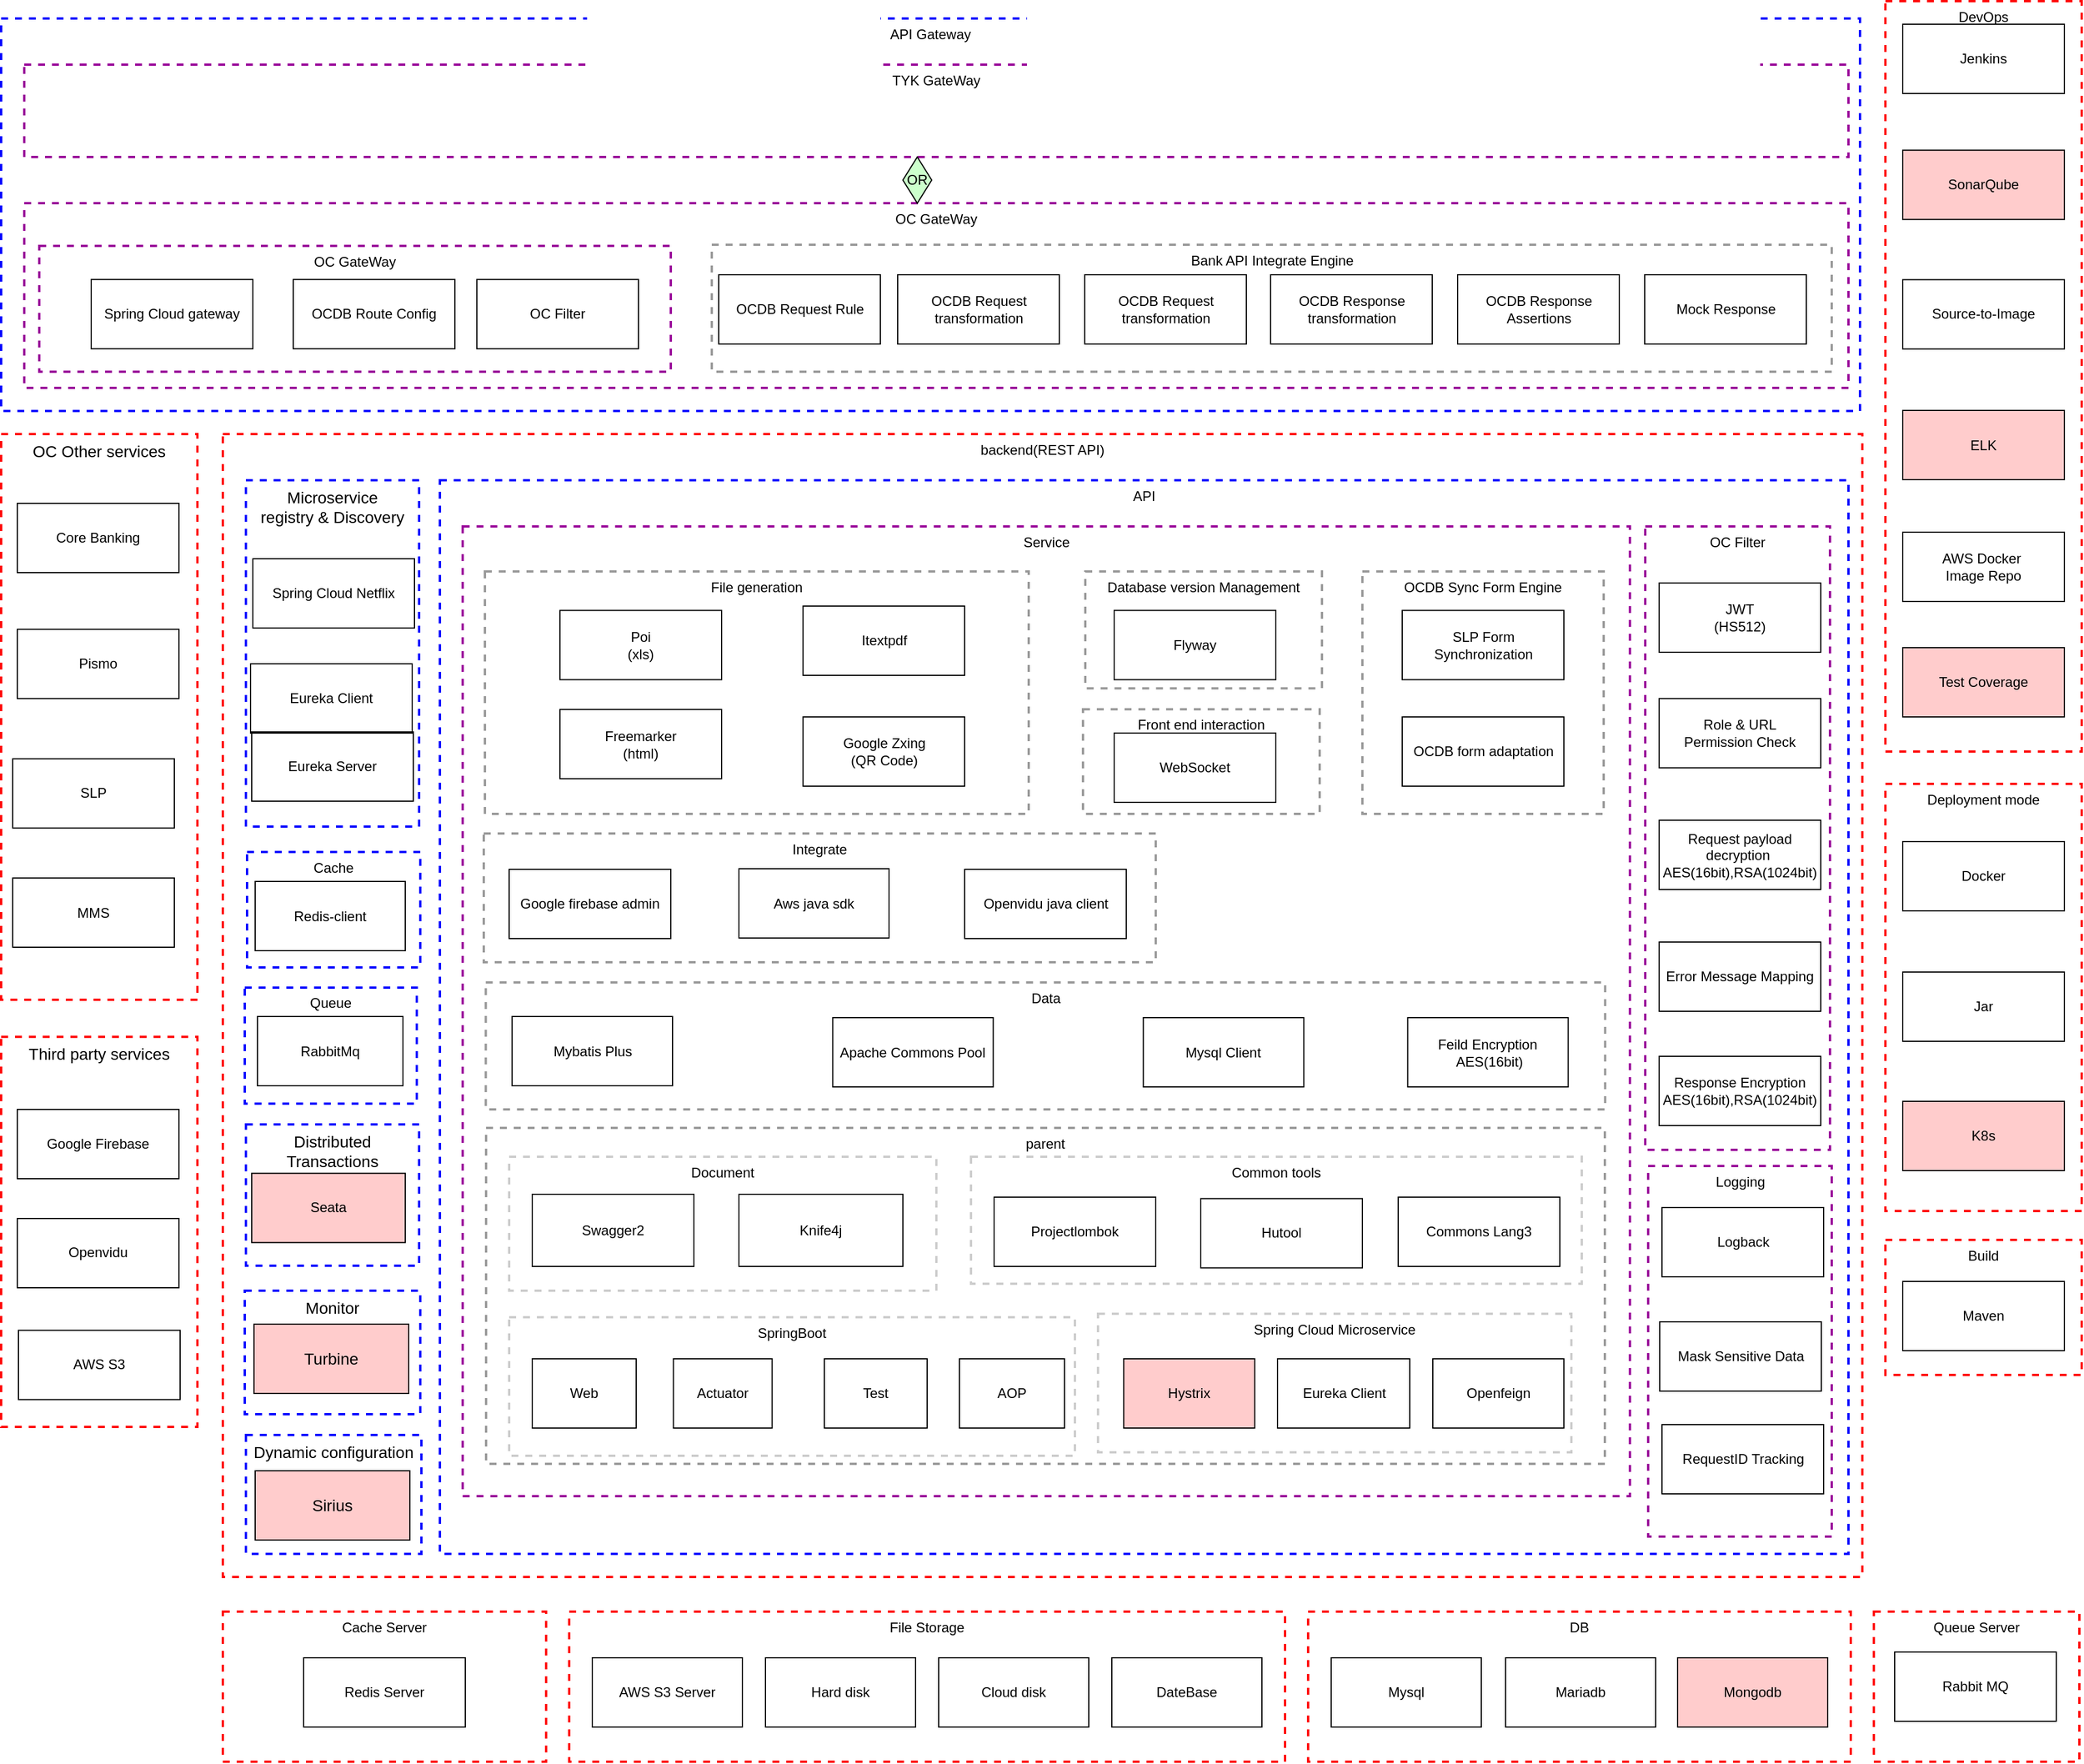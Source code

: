 <mxfile version="20.5.1" type="github"><diagram id="OInQUNuNO3AYRQuPPQoJ" name="第 1 页"><mxGraphModel dx="2385" dy="2135" grid="1" gridSize="10" guides="1" tooltips="1" connect="1" arrows="1" fold="1" page="1" pageScale="1" pageWidth="1100" pageHeight="850" math="0" shadow="0"><root><mxCell id="0"/><mxCell id="1" parent="0"/><mxCell id="cMkQMomLoBTgKjvDsCOu-11" value="&lt;span style=&quot;font-weight: 400;&quot;&gt;API Gateway&lt;/span&gt;" style="rounded=0;whiteSpace=wrap;html=1;dashed=1;strokeWidth=2;fillColor=none;verticalAlign=top;fontStyle=1;strokeColor=#0000FF;" vertex="1" parent="1"><mxGeometry x="40" y="-340" width="1610" height="340" as="geometry"/></mxCell><mxCell id="1uEvt_R6zlW470bMk80g-106" value="&lt;span style=&quot;font-weight: 400;&quot;&gt;backend(REST API)&lt;/span&gt;" style="rounded=0;whiteSpace=wrap;html=1;dashed=1;strokeWidth=2;fillColor=none;verticalAlign=top;fontStyle=1;strokeColor=#FF0505;" parent="1" vertex="1"><mxGeometry x="232" y="20" width="1420" height="990" as="geometry"/></mxCell><mxCell id="x6n-TaQfmUCHtvgikXO5-33" value="&lt;span style=&quot;font-weight: 400;&quot;&gt;API&lt;/span&gt;" style="rounded=0;whiteSpace=wrap;html=1;dashed=1;strokeWidth=2;fillColor=none;verticalAlign=top;fontStyle=1;strokeColor=#0000FF;" parent="1" vertex="1"><mxGeometry x="420" y="60" width="1220" height="930" as="geometry"/></mxCell><mxCell id="1uEvt_R6zlW470bMk80g-107" value="&lt;span style=&quot;font-weight: 400;&quot;&gt;Service&lt;/span&gt;" style="rounded=0;whiteSpace=wrap;html=1;dashed=1;strokeWidth=2;fillColor=none;verticalAlign=top;fontStyle=1;strokeColor=#990099;" parent="1" vertex="1"><mxGeometry x="439.75" y="100" width="1011" height="840" as="geometry"/></mxCell><mxCell id="1uEvt_R6zlW470bMk80g-113" value="&lt;span style=&quot;font-weight: 400;&quot;&gt;Bank API&amp;nbsp;&lt;/span&gt;&lt;span style=&quot;font-weight: 400;&quot;&gt;Integrate&amp;nbsp;&lt;/span&gt;&lt;span style=&quot;font-weight: 400;&quot;&gt;Engine&lt;/span&gt;" style="rounded=0;whiteSpace=wrap;html=1;dashed=1;strokeWidth=2;fillColor=none;verticalAlign=top;fontStyle=1;opacity=40;" parent="1" vertex="1"><mxGeometry x="655.5" y="-144" width="970" height="110" as="geometry"/></mxCell><mxCell id="x6n-TaQfmUCHtvgikXO5-2" value="&lt;span style=&quot;font-weight: 400;&quot;&gt;parent&lt;/span&gt;" style="rounded=0;whiteSpace=wrap;html=1;dashed=1;strokeWidth=2;fillColor=none;verticalAlign=top;fontStyle=1;opacity=40;" parent="1" vertex="1"><mxGeometry x="460" y="621" width="969" height="291" as="geometry"/></mxCell><mxCell id="rc3Xo7mNxMu2PA2NB6cC-8" value="&lt;span style=&quot;font-weight: 400;&quot;&gt;SpringBoot&lt;/span&gt;" style="rounded=0;whiteSpace=wrap;html=1;dashed=1;strokeWidth=2;fillColor=none;verticalAlign=top;fontStyle=1;opacity=20;" parent="1" vertex="1"><mxGeometry x="480" y="785" width="490" height="120" as="geometry"/></mxCell><mxCell id="1uEvt_R6zlW470bMk80g-105" value="&lt;div&gt;&lt;span style=&quot;font-size: 14px; font-weight: 400;&quot;&gt;Third party services&lt;/span&gt;&lt;/div&gt;" style="rounded=0;whiteSpace=wrap;html=1;dashed=1;strokeWidth=2;fillColor=none;verticalAlign=top;fontStyle=1;strokeColor=#FF0505;" parent="1" vertex="1"><mxGeometry x="40" y="542.16" width="170" height="337.84" as="geometry"/></mxCell><mxCell id="1uEvt_R6zlW470bMk80g-233" value="&lt;div&gt;&lt;span style=&quot;font-weight: 400;&quot;&gt;OC Filter&lt;/span&gt;&lt;/div&gt;" style="rounded=0;whiteSpace=wrap;html=1;dashed=1;strokeWidth=2;fillColor=none;verticalAlign=top;fontStyle=1;strokeColor=#990099;" parent="1" vertex="1"><mxGeometry x="1464" y="100" width="160" height="540" as="geometry"/></mxCell><mxCell id="1uEvt_R6zlW470bMk80g-108" value="&lt;div&gt;&lt;span style=&quot;font-weight: 400;&quot;&gt;File generation&lt;/span&gt;&lt;/div&gt;" style="rounded=0;whiteSpace=wrap;html=1;dashed=1;strokeWidth=2;fillColor=none;verticalAlign=top;fontStyle=1;opacity=40;" parent="1" vertex="1"><mxGeometry x="459" y="139" width="471" height="210" as="geometry"/></mxCell><mxCell id="1uEvt_R6zlW470bMk80g-109" value="&lt;span style=&quot;font-weight: 400;&quot;&gt;Deployment mode&lt;/span&gt;" style="rounded=0;whiteSpace=wrap;html=1;dashed=1;strokeWidth=2;fillColor=none;verticalAlign=top;fontStyle=1;strokeColor=#FF0505;" parent="1" vertex="1"><mxGeometry x="1672" y="323" width="170" height="370" as="geometry"/></mxCell><mxCell id="1uEvt_R6zlW470bMk80g-111" value="&lt;div&gt;&lt;span style=&quot;font-weight: 400;&quot;&gt;DevOps&lt;/span&gt;&lt;/div&gt;" style="rounded=0;whiteSpace=wrap;html=1;dashed=1;strokeWidth=2;fillColor=none;verticalAlign=top;fontStyle=1;strokeColor=#FF0505;" parent="1" vertex="1"><mxGeometry x="1672" y="-355" width="170" height="650" as="geometry"/></mxCell><mxCell id="1uEvt_R6zlW470bMk80g-114" value="&lt;div&gt;&lt;span style=&quot;font-weight: 400;&quot;&gt;OC GateWay&lt;/span&gt;&lt;/div&gt;" style="rounded=0;whiteSpace=wrap;html=1;dashed=1;strokeWidth=2;fillColor=none;verticalAlign=top;fontStyle=1;strokeColor=#990099;" parent="1" vertex="1"><mxGeometry x="73" y="-143" width="547" height="109" as="geometry"/></mxCell><mxCell id="1uEvt_R6zlW470bMk80g-115" value="&lt;div&gt;&lt;span style=&quot;font-weight: 400;&quot;&gt;Cache Server&lt;/span&gt;&lt;/div&gt;" style="rounded=0;whiteSpace=wrap;html=1;dashed=1;strokeWidth=2;fillColor=none;verticalAlign=top;fontStyle=1;strokeColor=#FF0505;" parent="1" vertex="1"><mxGeometry x="232" y="1040" width="280" height="130" as="geometry"/></mxCell><mxCell id="1uEvt_R6zlW470bMk80g-116" value="&lt;div&gt;&lt;span style=&quot;font-weight: 400;&quot;&gt;DB&lt;/span&gt;&lt;/div&gt;" style="rounded=0;whiteSpace=wrap;html=1;dashed=1;strokeWidth=2;fillColor=none;verticalAlign=top;fontStyle=1;strokeColor=#FF0505;" parent="1" vertex="1"><mxGeometry x="1172" y="1040" width="470" height="130" as="geometry"/></mxCell><mxCell id="1uEvt_R6zlW470bMk80g-117" value="&lt;span style=&quot;font-weight: 400;&quot;&gt;File Storage&lt;/span&gt;" style="rounded=0;whiteSpace=wrap;html=1;dashed=1;strokeWidth=2;fillColor=none;verticalAlign=top;fontStyle=1;strokeColor=#FF0505;" parent="1" vertex="1"><mxGeometry x="532" y="1040" width="620" height="130" as="geometry"/></mxCell><mxCell id="1uEvt_R6zlW470bMk80g-118" value="&lt;div&gt;&lt;span style=&quot;font-weight: 400;&quot;&gt;Logging&lt;/span&gt;&lt;/div&gt;" style="rounded=0;whiteSpace=wrap;html=1;dashed=1;strokeWidth=2;fillColor=none;verticalAlign=top;fontStyle=1;strokeColor=#990099;" parent="1" vertex="1"><mxGeometry x="1466.5" y="653.99" width="159" height="321" as="geometry"/></mxCell><mxCell id="1uEvt_R6zlW470bMk80g-123" value="Redis Server" style="rounded=0;whiteSpace=wrap;html=1;fontColor=#000000;fillColor=none;" parent="1" vertex="1"><mxGeometry x="302" y="1080" width="140" height="60" as="geometry"/></mxCell><mxCell id="1uEvt_R6zlW470bMk80g-128" value="&lt;span style=&quot;font-weight: 400;&quot;&gt;Data&lt;/span&gt;" style="rounded=0;whiteSpace=wrap;html=1;dashed=1;strokeWidth=2;fillColor=none;verticalAlign=top;fontStyle=1;opacity=40;" parent="1" vertex="1"><mxGeometry x="459.75" y="495" width="969.5" height="110" as="geometry"/></mxCell><mxCell id="1uEvt_R6zlW470bMk80g-137" value="Itextpdf" style="rounded=0;whiteSpace=wrap;html=1;fontColor=#000000;fillColor=none;" parent="1" vertex="1"><mxGeometry x="734.5" y="169" width="140" height="60" as="geometry"/></mxCell><mxCell id="1uEvt_R6zlW470bMk80g-138" value="Poi&lt;br&gt;(xls)" style="rounded=0;whiteSpace=wrap;html=1;fontColor=#000000;fillColor=none;" parent="1" vertex="1"><mxGeometry x="524" y="172.75" width="140" height="60" as="geometry"/></mxCell><mxCell id="1uEvt_R6zlW470bMk80g-144" value="&lt;div&gt;&lt;span style=&quot;font-size: 14px; font-weight: 400;&quot;&gt;OC Other services&lt;/span&gt;&lt;/div&gt;" style="rounded=0;whiteSpace=wrap;html=1;dashed=1;strokeWidth=2;fillColor=none;verticalAlign=top;fontStyle=1;strokeColor=#FF0505;" parent="1" vertex="1"><mxGeometry x="40" y="20" width="170" height="490" as="geometry"/></mxCell><mxCell id="1uEvt_R6zlW470bMk80g-145" value="Core Banking" style="rounded=0;whiteSpace=wrap;html=1;fontColor=#000000;fillColor=none;" parent="1" vertex="1"><mxGeometry x="54" y="80" width="140" height="60" as="geometry"/></mxCell><mxCell id="1uEvt_R6zlW470bMk80g-146" value="Pismo" style="rounded=0;whiteSpace=wrap;html=1;fontColor=#000000;fillColor=none;" parent="1" vertex="1"><mxGeometry x="54" y="189.12" width="140" height="60" as="geometry"/></mxCell><mxCell id="1uEvt_R6zlW470bMk80g-147" value="SLP" style="rounded=0;whiteSpace=wrap;html=1;fontColor=#000000;fillColor=none;" parent="1" vertex="1"><mxGeometry x="50" y="301.27" width="140" height="60" as="geometry"/></mxCell><mxCell id="1uEvt_R6zlW470bMk80g-148" value="MMS" style="rounded=0;whiteSpace=wrap;html=1;fontColor=#000000;fillColor=none;" parent="1" vertex="1"><mxGeometry x="50" y="404.5" width="140" height="60" as="geometry"/></mxCell><mxCell id="1uEvt_R6zlW470bMk80g-167" value="&lt;span style=&quot;font-weight: 400;&quot;&gt;Build&lt;/span&gt;" style="rounded=0;whiteSpace=wrap;html=1;dashed=1;strokeWidth=2;fillColor=none;verticalAlign=top;fontStyle=1;strokeColor=#FF0505;" parent="1" vertex="1"><mxGeometry x="1672" y="718" width="170" height="117" as="geometry"/></mxCell><mxCell id="1uEvt_R6zlW470bMk80g-186" value="Google Zxing&lt;br&gt;(QR Code)" style="rounded=0;whiteSpace=wrap;html=1;fontColor=#000000;fillColor=none;" parent="1" vertex="1"><mxGeometry x="734.5" y="265" width="140" height="60" as="geometry"/></mxCell><mxCell id="1uEvt_R6zlW470bMk80g-199" value="&lt;span style=&quot;font-size: 14px; font-weight: 400;&quot;&gt;Monitor&lt;/span&gt;" style="rounded=0;whiteSpace=wrap;html=1;dashed=1;strokeWidth=2;fillColor=none;verticalAlign=top;fontStyle=1;strokeColor=#0000FF;" parent="1" vertex="1"><mxGeometry x="251" y="762" width="152" height="107" as="geometry"/></mxCell><mxCell id="1uEvt_R6zlW470bMk80g-208" value="Error Message Mapping" style="rounded=0;whiteSpace=wrap;html=1;fontColor=#000000;fillColor=none;" parent="1" vertex="1"><mxGeometry x="1476" y="460" width="140" height="60" as="geometry"/></mxCell><mxCell id="1uEvt_R6zlW470bMk80g-210" value="&lt;span style=&quot;font-size: 14px;&quot;&gt;Turbine&lt;/span&gt;" style="rounded=0;whiteSpace=wrap;html=1;fontColor=#000000;fillColor=#FFCCCC;" parent="1" vertex="1"><mxGeometry x="259" y="791" width="134" height="60" as="geometry"/></mxCell><mxCell id="1uEvt_R6zlW470bMk80g-213" value="Mock Response" style="rounded=0;whiteSpace=wrap;html=1;fontColor=#000000;fillColor=none;" parent="1" vertex="1"><mxGeometry x="1463.5" y="-118" width="140" height="60" as="geometry"/></mxCell><mxCell id="1uEvt_R6zlW470bMk80g-214" value="OCDB Response Assertions" style="rounded=0;whiteSpace=wrap;html=1;fontColor=#000000;fillColor=none;" parent="1" vertex="1"><mxGeometry x="1301.5" y="-118" width="140" height="60" as="geometry"/></mxCell><mxCell id="1uEvt_R6zlW470bMk80g-215" value="OCDB Response transformation" style="rounded=0;whiteSpace=wrap;html=1;fontColor=#000000;fillColor=none;" parent="1" vertex="1"><mxGeometry x="1139.5" y="-118" width="140" height="60" as="geometry"/></mxCell><mxCell id="1uEvt_R6zlW470bMk80g-225" value="Apache Commons Pool" style="rounded=0;whiteSpace=wrap;html=1;fontColor=#000000;fillColor=none;" parent="1" vertex="1"><mxGeometry x="760.25" y="525.51" width="139" height="60" as="geometry"/></mxCell><mxCell id="1uEvt_R6zlW470bMk80g-227" value="Mybatis Plus" style="rounded=0;whiteSpace=wrap;html=1;fontColor=#000000;fillColor=none;" parent="1" vertex="1"><mxGeometry x="482.5" y="524.51" width="139" height="60" as="geometry"/></mxCell><mxCell id="1uEvt_R6zlW470bMk80g-229" value="&lt;div&gt;&lt;span style=&quot;background-color: initial;&quot;&gt;Request payload decryption&amp;nbsp;&lt;/span&gt;&lt;/div&gt;&lt;div&gt;&lt;span style=&quot;background-color: initial;&quot;&gt;AES(16bit),RSA(1024bit)&lt;/span&gt;&lt;/div&gt;" style="rounded=0;whiteSpace=wrap;html=1;fontColor=#000000;fillColor=none;" parent="1" vertex="1"><mxGeometry x="1476" y="354.5" width="140" height="60" as="geometry"/></mxCell><mxCell id="1uEvt_R6zlW470bMk80g-232" value="&lt;div&gt;&lt;span style=&quot;background-color: initial;&quot;&gt;Response Encryption&lt;/span&gt;&lt;br&gt;&lt;/div&gt;&lt;div&gt;&lt;span style=&quot;background-color: initial;&quot;&gt;AES(16bit),RSA(1024bit)&lt;/span&gt;&lt;/div&gt;" style="rounded=0;whiteSpace=wrap;html=1;fontColor=#000000;fillColor=none;" parent="1" vertex="1"><mxGeometry x="1476" y="559" width="140" height="60" as="geometry"/></mxCell><mxCell id="1uEvt_R6zlW470bMk80g-234" value="JWT &lt;br&gt;(HS512)" style="rounded=0;whiteSpace=wrap;html=1;fontColor=#000000;fillColor=none;" parent="1" vertex="1"><mxGeometry x="1476" y="149" width="140" height="60" as="geometry"/></mxCell><mxCell id="1uEvt_R6zlW470bMk80g-235" value="Role &amp;amp; URL&lt;br&gt;Permission Check" style="rounded=0;whiteSpace=wrap;html=1;fontColor=#000000;fillColor=none;" parent="1" vertex="1"><mxGeometry x="1476" y="249.12" width="140" height="60" as="geometry"/></mxCell><mxCell id="1uEvt_R6zlW470bMk80g-238" value="Logback" style="rounded=0;whiteSpace=wrap;html=1;fontColor=#000000;fillColor=none;" parent="1" vertex="1"><mxGeometry x="1478.5" y="689.99" width="140" height="60" as="geometry"/></mxCell><mxCell id="1uEvt_R6zlW470bMk80g-239" value="Mask Sensitive Data" style="rounded=0;whiteSpace=wrap;html=1;fontColor=#000000;fillColor=none;" parent="1" vertex="1"><mxGeometry x="1476.5" y="788.99" width="140" height="60" as="geometry"/></mxCell><mxCell id="1uEvt_R6zlW470bMk80g-241" value="RequestID Tracking" style="rounded=0;whiteSpace=wrap;html=1;fontColor=#000000;fillColor=none;" parent="1" vertex="1"><mxGeometry x="1478.5" y="877.99" width="140" height="60" as="geometry"/></mxCell><mxCell id="1uEvt_R6zlW470bMk80g-245" value="Jenkins" style="rounded=0;whiteSpace=wrap;html=1;fontColor=#000000;fillColor=none;" parent="1" vertex="1"><mxGeometry x="1687" y="-335" width="140" height="60" as="geometry"/></mxCell><mxCell id="1uEvt_R6zlW470bMk80g-246" value="SonarQube" style="rounded=0;whiteSpace=wrap;html=1;fontColor=#000000;fillColor=#FFCCCC;" parent="1" vertex="1"><mxGeometry x="1687" y="-225.88" width="140" height="60" as="geometry"/></mxCell><mxCell id="1uEvt_R6zlW470bMk80g-247" value="Source-to-Image" style="rounded=0;whiteSpace=wrap;html=1;fontColor=#000000;fillColor=none;" parent="1" vertex="1"><mxGeometry x="1687" y="-113.73" width="140" height="60" as="geometry"/></mxCell><mxCell id="1uEvt_R6zlW470bMk80g-250" value="ELK" style="rounded=0;whiteSpace=wrap;html=1;fontColor=#000000;fillColor=#FFCCCC;" parent="1" vertex="1"><mxGeometry x="1687" y="-0.5" width="140" height="60" as="geometry"/></mxCell><mxCell id="1uEvt_R6zlW470bMk80g-251" value="AWS Docker&amp;nbsp;&lt;br&gt;Image&amp;nbsp;Repo" style="rounded=0;whiteSpace=wrap;html=1;fontColor=#000000;fillColor=none;" parent="1" vertex="1"><mxGeometry x="1687" y="105" width="140" height="60" as="geometry"/></mxCell><mxCell id="1uEvt_R6zlW470bMk80g-252" value="Docker" style="rounded=0;whiteSpace=wrap;html=1;fontColor=#000000;fillColor=none;" parent="1" vertex="1"><mxGeometry x="1687" y="373" width="140" height="60" as="geometry"/></mxCell><mxCell id="1uEvt_R6zlW470bMk80g-253" value="Jar" style="rounded=0;whiteSpace=wrap;html=1;fontColor=#000000;fillColor=none;" parent="1" vertex="1"><mxGeometry x="1687" y="486" width="140" height="60" as="geometry"/></mxCell><mxCell id="1uEvt_R6zlW470bMk80g-255" value="K8s" style="rounded=0;whiteSpace=wrap;html=1;fontColor=#000000;fillColor=#FFCCCC;" parent="1" vertex="1"><mxGeometry x="1687" y="598" width="140" height="60" as="geometry"/></mxCell><mxCell id="1uEvt_R6zlW470bMk80g-256" value="Maven" style="rounded=0;whiteSpace=wrap;html=1;fontColor=#000000;fillColor=none;" parent="1" vertex="1"><mxGeometry x="1687" y="754" width="140" height="60" as="geometry"/></mxCell><mxCell id="1uEvt_R6zlW470bMk80g-259" value="&lt;div&gt;Cloud disk&lt;/div&gt;" style="rounded=0;whiteSpace=wrap;html=1;fontColor=#000000;fillColor=none;" parent="1" vertex="1"><mxGeometry x="852" y="1080" width="130" height="60" as="geometry"/></mxCell><mxCell id="1uEvt_R6zlW470bMk80g-260" value="Hard disk" style="rounded=0;whiteSpace=wrap;html=1;fontColor=#000000;fillColor=none;" parent="1" vertex="1"><mxGeometry x="702" y="1080" width="130" height="60" as="geometry"/></mxCell><mxCell id="1uEvt_R6zlW470bMk80g-261" value="AWS S3 Server" style="rounded=0;whiteSpace=wrap;html=1;fontColor=#000000;fillColor=none;" parent="1" vertex="1"><mxGeometry x="552" y="1080" width="130" height="60" as="geometry"/></mxCell><mxCell id="1uEvt_R6zlW470bMk80g-262" value="DateBase" style="rounded=0;whiteSpace=wrap;html=1;fontColor=#000000;fillColor=none;" parent="1" vertex="1"><mxGeometry x="1002" y="1080" width="130" height="60" as="geometry"/></mxCell><mxCell id="1uEvt_R6zlW470bMk80g-263" value="Mysql" style="rounded=0;whiteSpace=wrap;html=1;fontColor=#000000;fillColor=none;" parent="1" vertex="1"><mxGeometry x="1192" y="1080" width="130" height="60" as="geometry"/></mxCell><mxCell id="1uEvt_R6zlW470bMk80g-264" value="Mariadb" style="rounded=0;whiteSpace=wrap;html=1;fontColor=#000000;fillColor=none;" parent="1" vertex="1"><mxGeometry x="1343" y="1080" width="130" height="60" as="geometry"/></mxCell><mxCell id="1uEvt_R6zlW470bMk80g-265" value="Mongodb" style="rounded=0;whiteSpace=wrap;html=1;fontColor=#000000;fillColor=#FFCCCC;" parent="1" vertex="1"><mxGeometry x="1492" y="1080" width="130" height="60" as="geometry"/></mxCell><mxCell id="x6n-TaQfmUCHtvgikXO5-5" value="Web" style="rounded=0;whiteSpace=wrap;html=1;fontColor=#000000;fillColor=none;" parent="1" vertex="1"><mxGeometry x="500" y="821" width="90" height="60" as="geometry"/></mxCell><mxCell id="x6n-TaQfmUCHtvgikXO5-15" value="Freemarker&lt;br&gt;(html)" style="rounded=0;whiteSpace=wrap;html=1;fontColor=#000000;fillColor=none;" parent="1" vertex="1"><mxGeometry x="524" y="258.56" width="140" height="60" as="geometry"/></mxCell><mxCell id="x6n-TaQfmUCHtvgikXO5-16" value="Test Coverage" style="rounded=0;whiteSpace=wrap;html=1;fontColor=#000000;fillColor=#FFCCCC;" parent="1" vertex="1"><mxGeometry x="1687" y="205" width="140" height="60" as="geometry"/></mxCell><mxCell id="1uEvt_R6zlW470bMk80g-170" value="&lt;span style=&quot;font-weight: 400;&quot;&gt;Document&lt;/span&gt;" style="rounded=0;whiteSpace=wrap;html=1;dashed=1;strokeWidth=2;fillColor=none;verticalAlign=top;fontStyle=1;opacity=20;" parent="1" vertex="1"><mxGeometry x="480" y="646" width="370" height="116" as="geometry"/></mxCell><mxCell id="1uEvt_R6zlW470bMk80g-177" value="&lt;span style=&quot;font-weight: 400;&quot;&gt;Common tools&lt;/span&gt;" style="rounded=0;whiteSpace=wrap;html=1;dashed=1;strokeWidth=2;fillColor=none;verticalAlign=top;fontStyle=1;opacity=20;" parent="1" vertex="1"><mxGeometry x="880" y="646" width="529" height="110" as="geometry"/></mxCell><mxCell id="1uEvt_R6zlW470bMk80g-178" value="Hutool" style="rounded=0;whiteSpace=wrap;html=1;fontColor=#000000;fillColor=none;" parent="1" vertex="1"><mxGeometry x="1079" y="682.25" width="140" height="60" as="geometry"/></mxCell><mxCell id="1uEvt_R6zlW470bMk80g-179" value="Projectlombok" style="rounded=0;whiteSpace=wrap;html=1;fontColor=#000000;fillColor=none;" parent="1" vertex="1"><mxGeometry x="900" y="681" width="140" height="60" as="geometry"/></mxCell><mxCell id="1uEvt_R6zlW470bMk80g-183" value="Knife4j" style="rounded=0;whiteSpace=wrap;html=1;fontColor=#000000;fillColor=none;" parent="1" vertex="1"><mxGeometry x="679" y="678.5" width="142" height="62.5" as="geometry"/></mxCell><mxCell id="1uEvt_R6zlW470bMk80g-189" value="Commons Lang3" style="rounded=0;whiteSpace=wrap;html=1;fontColor=#000000;fillColor=none;" parent="1" vertex="1"><mxGeometry x="1250" y="681" width="140" height="60" as="geometry"/></mxCell><mxCell id="1uEvt_R6zlW470bMk80g-190" value="&lt;span style=&quot;font-weight: 400;&quot;&gt;Spring Cloud&amp;nbsp;&lt;/span&gt;&lt;span style=&quot;font-weight: 400;&quot;&gt;Microservice&lt;/span&gt;" style="rounded=0;whiteSpace=wrap;html=1;dashed=1;strokeWidth=2;fillColor=none;verticalAlign=top;fontStyle=1;opacity=20;" parent="1" vertex="1"><mxGeometry x="990" y="782" width="410" height="120" as="geometry"/></mxCell><mxCell id="1uEvt_R6zlW470bMk80g-191" value="Eureka Client" style="rounded=0;whiteSpace=wrap;html=1;fontColor=#000000;fillColor=none;" parent="1" vertex="1"><mxGeometry x="1145.5" y="821" width="114.5" height="60" as="geometry"/></mxCell><mxCell id="1uEvt_R6zlW470bMk80g-217" value="OCDB Request transformation" style="rounded=0;whiteSpace=wrap;html=1;fontColor=#000000;fillColor=none;" parent="1" vertex="1"><mxGeometry x="978.5" y="-118" width="140" height="60" as="geometry"/></mxCell><mxCell id="1uEvt_R6zlW470bMk80g-119" value="&lt;span style=&quot;font-size: 14px; font-weight: 400;&quot;&gt;Microservice &lt;br&gt;registry &amp;amp; Discovery&lt;/span&gt;" style="rounded=0;whiteSpace=wrap;html=1;dashed=1;strokeWidth=2;fillColor=none;verticalAlign=top;fontStyle=1;strokeColor=#0000FF;" parent="1" vertex="1"><mxGeometry x="252" y="60" width="150" height="300" as="geometry"/></mxCell><mxCell id="1uEvt_R6zlW470bMk80g-141" value="Eureka Client" style="rounded=0;whiteSpace=wrap;html=1;fontColor=#000000;fillColor=none;" parent="1" vertex="1"><mxGeometry x="256" y="219" width="140" height="60" as="geometry"/></mxCell><mxCell id="1uEvt_R6zlW470bMk80g-142" value="Spring Cloud&amp;nbsp;Netflix" style="rounded=0;whiteSpace=wrap;html=1;fontColor=#000000;fillColor=none;" parent="1" vertex="1"><mxGeometry x="258" y="128" width="140" height="60" as="geometry"/></mxCell><mxCell id="1uEvt_R6zlW470bMk80g-143" value="Eureka Server" style="rounded=0;whiteSpace=wrap;html=1;fontColor=#000000;fillColor=none;" parent="1" vertex="1"><mxGeometry x="257" y="278" width="140" height="60" as="geometry"/></mxCell><mxCell id="1uEvt_R6zlW470bMk80g-181" value="Swagger2" style="rounded=0;whiteSpace=wrap;html=1;fontColor=#000000;fillColor=none;" parent="1" vertex="1"><mxGeometry x="500" y="678.5" width="140" height="62.5" as="geometry"/></mxCell><mxCell id="1uEvt_R6zlW470bMk80g-198" value="&lt;div&gt;&lt;span style=&quot;font-size: 14px; font-weight: 400;&quot;&gt;Distributed Transactions&lt;/span&gt;&lt;/div&gt;" style="rounded=0;whiteSpace=wrap;html=1;dashed=1;strokeWidth=2;fillColor=none;verticalAlign=top;fontStyle=1;strokeColor=#0000FF;" parent="1" vertex="1"><mxGeometry x="252" y="618" width="150" height="122.32" as="geometry"/></mxCell><mxCell id="1uEvt_R6zlW470bMk80g-211" value="Seata" style="rounded=0;whiteSpace=wrap;html=1;fontColor=#000000;fillColor=#FFCCCC;" parent="1" vertex="1"><mxGeometry x="257" y="660.32" width="133" height="60" as="geometry"/></mxCell><mxCell id="1uEvt_R6zlW470bMk80g-219" value="OCDB Request transformation" style="rounded=0;whiteSpace=wrap;html=1;fontColor=#000000;fillColor=none;" parent="1" vertex="1"><mxGeometry x="816.5" y="-118" width="140" height="60" as="geometry"/></mxCell><mxCell id="1uEvt_R6zlW470bMk80g-220" value="OCDB Request Rule" style="rounded=0;whiteSpace=wrap;html=1;fontColor=#000000;fillColor=none;" parent="1" vertex="1"><mxGeometry x="661.5" y="-118" width="140" height="60" as="geometry"/></mxCell><mxCell id="x6n-TaQfmUCHtvgikXO5-17" value="&lt;span style=&quot;font-weight: 400;&quot;&gt;Queue&lt;/span&gt;" style="rounded=0;whiteSpace=wrap;html=1;dashed=1;strokeWidth=2;fillColor=none;verticalAlign=top;fontStyle=1;strokeColor=#0000FF;" parent="1" vertex="1"><mxGeometry x="251" y="499.48" width="149" height="100.52" as="geometry"/></mxCell><mxCell id="1uEvt_R6zlW470bMk80g-136" value="RabbitMq" style="rounded=0;whiteSpace=wrap;html=1;fontColor=#000000;fillColor=none;" parent="1" vertex="1"><mxGeometry x="262" y="524.51" width="126" height="60" as="geometry"/></mxCell><mxCell id="x6n-TaQfmUCHtvgikXO5-1" value="&lt;span style=&quot;font-weight: 400;&quot;&gt;Integrate&lt;/span&gt;" style="rounded=0;whiteSpace=wrap;html=1;dashed=1;strokeWidth=2;fillColor=none;verticalAlign=top;fontStyle=1;opacity=40;" parent="1" vertex="1"><mxGeometry x="458" y="366" width="582" height="111.5" as="geometry"/></mxCell><mxCell id="1uEvt_R6zlW470bMk80g-139" value="Aws java sdk" style="rounded=0;whiteSpace=wrap;html=1;fontColor=#000000;fillColor=none;" parent="1" vertex="1"><mxGeometry x="679" y="396.5" width="130" height="60" as="geometry"/></mxCell><mxCell id="1uEvt_R6zlW470bMk80g-174" value="Google firebase admin" style="rounded=0;whiteSpace=wrap;html=1;fontColor=#000000;fillColor=none;" parent="1" vertex="1"><mxGeometry x="480" y="397" width="140" height="60" as="geometry"/></mxCell><mxCell id="1uEvt_R6zlW470bMk80g-205" value="Openvidu java client" style="rounded=0;whiteSpace=wrap;html=1;fontColor=#000000;fillColor=none;" parent="1" vertex="1"><mxGeometry x="874.5" y="397" width="140" height="60" as="geometry"/></mxCell><mxCell id="1uEvt_R6zlW470bMk80g-127" value="&lt;span style=&quot;font-weight: 400;&quot;&gt;Cache&lt;/span&gt;" style="rounded=0;whiteSpace=wrap;html=1;dashed=1;strokeWidth=2;fillColor=none;verticalAlign=top;fontStyle=1;strokeColor=#0000FF;" parent="1" vertex="1"><mxGeometry x="253" y="382" width="150" height="100" as="geometry"/></mxCell><mxCell id="1uEvt_R6zlW470bMk80g-134" value="Redis-client" style="rounded=0;whiteSpace=wrap;html=1;fontColor=#000000;fillColor=none;" parent="1" vertex="1"><mxGeometry x="260" y="407.51" width="130" height="60" as="geometry"/></mxCell><mxCell id="1uEvt_R6zlW470bMk80g-140" value="Spring Cloud&amp;nbsp;gateway" style="rounded=0;whiteSpace=wrap;html=1;fontColor=#000000;fillColor=none;" parent="1" vertex="1"><mxGeometry x="118" y="-113.88" width="140" height="60" as="geometry"/></mxCell><mxCell id="x6n-TaQfmUCHtvgikXO5-24" value="Openfeign" style="rounded=0;whiteSpace=wrap;html=1;fontColor=#000000;fillColor=none;" parent="1" vertex="1"><mxGeometry x="1280" y="821" width="113.5" height="60" as="geometry"/></mxCell><mxCell id="x6n-TaQfmUCHtvgikXO5-29" value="Hystrix" style="rounded=0;whiteSpace=wrap;html=1;fontColor=#000000;fillColor=#FFCCCC;strokeColor=default;" parent="1" vertex="1"><mxGeometry x="1012.25" y="821" width="113.5" height="60" as="geometry"/></mxCell><mxCell id="1uEvt_R6zlW470bMk80g-161" value="&lt;div&gt;&lt;span style=&quot;background-color: initial;&quot;&gt;Feild Encryption&lt;/span&gt;&lt;/div&gt;&lt;div&gt;&lt;span style=&quot;background-color: initial;&quot;&gt;&amp;nbsp;&lt;/span&gt;&lt;span style=&quot;background-color: initial;&quot;&gt;AES(16bit)&lt;/span&gt;&lt;br&gt;&lt;/div&gt;" style="rounded=0;whiteSpace=wrap;html=1;fontColor=#000000;fillColor=none;" parent="1" vertex="1"><mxGeometry x="1258.25" y="525.51" width="139" height="60" as="geometry"/></mxCell><mxCell id="x6n-TaQfmUCHtvgikXO5-48" value="&lt;div&gt;&lt;span style=&quot;font-size: 14px; font-weight: 400;&quot;&gt;Dynamic configuration&lt;/span&gt;&lt;/div&gt;" style="rounded=0;whiteSpace=wrap;html=1;dashed=1;strokeWidth=2;fillColor=none;verticalAlign=top;fontStyle=1;strokeColor=#0000FF;" parent="1" vertex="1"><mxGeometry x="252" y="887" width="152" height="103" as="geometry"/></mxCell><mxCell id="x6n-TaQfmUCHtvgikXO5-49" value="&lt;span style=&quot;font-size: 14px;&quot;&gt;Sirius&lt;/span&gt;" style="rounded=0;whiteSpace=wrap;html=1;fontColor=#000000;fillColor=#FFCCCC;" parent="1" vertex="1"><mxGeometry x="260" y="918" width="134" height="60" as="geometry"/></mxCell><mxCell id="1uEvt_R6zlW470bMk80g-197" value="Google Firebase" style="rounded=0;whiteSpace=wrap;html=1;fontColor=#000000;fillColor=none;" parent="1" vertex="1"><mxGeometry x="54" y="605" width="140" height="60" as="geometry"/></mxCell><mxCell id="1uEvt_R6zlW470bMk80g-149" value="Openvidu" style="rounded=0;whiteSpace=wrap;html=1;fontColor=#000000;fillColor=none;" parent="1" vertex="1"><mxGeometry x="54" y="699.49" width="140" height="60" as="geometry"/></mxCell><mxCell id="rc3Xo7mNxMu2PA2NB6cC-1" value="&lt;div&gt;&lt;span style=&quot;font-weight: 400;&quot;&gt;Queue Server&lt;/span&gt;&lt;/div&gt;" style="rounded=0;whiteSpace=wrap;html=1;dashed=1;strokeWidth=2;fillColor=none;verticalAlign=top;fontStyle=1;strokeColor=#FF0505;" parent="1" vertex="1"><mxGeometry x="1662" y="1040" width="178" height="130" as="geometry"/></mxCell><mxCell id="rc3Xo7mNxMu2PA2NB6cC-2" value="Rabbit MQ" style="rounded=0;whiteSpace=wrap;html=1;fontColor=#000000;fillColor=none;" parent="1" vertex="1"><mxGeometry x="1680" y="1075" width="140" height="60" as="geometry"/></mxCell><mxCell id="1uEvt_R6zlW470bMk80g-112" value="&lt;span style=&quot;font-weight: 400;&quot;&gt;OCDB Sync Form&amp;nbsp;Engine&lt;/span&gt;" style="rounded=0;whiteSpace=wrap;html=1;dashed=1;strokeWidth=2;fillColor=none;verticalAlign=top;fontStyle=1;opacity=40;" parent="1" vertex="1"><mxGeometry x="1219" y="139" width="209" height="210" as="geometry"/></mxCell><mxCell id="1uEvt_R6zlW470bMk80g-151" value="OCDB&amp;nbsp;Route&amp;nbsp;Config" style="rounded=0;whiteSpace=wrap;html=1;fontColor=#000000;fillColor=none;" parent="1" vertex="1"><mxGeometry x="293" y="-113.88" width="140" height="60" as="geometry"/></mxCell><mxCell id="1uEvt_R6zlW470bMk80g-169" value="&lt;div&gt;SLP Form Synchronization&lt;/div&gt;" style="rounded=0;whiteSpace=wrap;html=1;fontColor=#000000;fillColor=none;" parent="1" vertex="1"><mxGeometry x="1253.5" y="172.75" width="140" height="60" as="geometry"/></mxCell><mxCell id="1uEvt_R6zlW470bMk80g-212" value="&lt;div&gt;OCDB form adaptation&lt;/div&gt;" style="rounded=0;whiteSpace=wrap;html=1;fontColor=#000000;fillColor=none;" parent="1" vertex="1"><mxGeometry x="1253.5" y="265" width="140" height="60" as="geometry"/></mxCell><mxCell id="1uEvt_R6zlW470bMk80g-192" value="&lt;div&gt;&lt;span style=&quot;font-weight: 400;&quot;&gt;Database version Management&lt;/span&gt;&lt;/div&gt;" style="rounded=0;whiteSpace=wrap;html=1;dashed=1;strokeWidth=2;fillColor=none;verticalAlign=top;fontStyle=1;opacity=40;" parent="1" vertex="1"><mxGeometry x="979" y="139" width="205" height="101.27" as="geometry"/></mxCell><mxCell id="1uEvt_R6zlW470bMk80g-193" value="Flyway" style="rounded=0;whiteSpace=wrap;html=1;fontColor=#000000;fillColor=none;" parent="1" vertex="1"><mxGeometry x="1004" y="172.75" width="140" height="60" as="geometry"/></mxCell><mxCell id="rc3Xo7mNxMu2PA2NB6cC-4" value="&lt;span style=&quot;font-weight: 400;&quot;&gt;Front end interaction&lt;/span&gt;" style="rounded=0;whiteSpace=wrap;html=1;dashed=1;strokeWidth=2;fillColor=none;verticalAlign=top;fontStyle=1;opacity=40;" parent="1" vertex="1"><mxGeometry x="977" y="258.37" width="205" height="90.63" as="geometry"/></mxCell><mxCell id="1uEvt_R6zlW470bMk80g-188" value="WebSocket" style="rounded=0;whiteSpace=wrap;html=1;fontColor=#000000;fillColor=none;" parent="1" vertex="1"><mxGeometry x="1004" y="279" width="140" height="60" as="geometry"/></mxCell><mxCell id="rc3Xo7mNxMu2PA2NB6cC-9" value="Actuator" style="rounded=0;whiteSpace=wrap;html=1;fontColor=#000000;fillColor=none;" parent="1" vertex="1"><mxGeometry x="622.25" y="821" width="85.5" height="60" as="geometry"/></mxCell><mxCell id="rc3Xo7mNxMu2PA2NB6cC-10" value="AOP" style="rounded=0;whiteSpace=wrap;html=1;fontColor=#000000;fillColor=none;" parent="1" vertex="1"><mxGeometry x="870" y="821" width="91" height="60" as="geometry"/></mxCell><mxCell id="rc3Xo7mNxMu2PA2NB6cC-11" value="Test" style="rounded=0;whiteSpace=wrap;html=1;fontColor=#000000;fillColor=none;" parent="1" vertex="1"><mxGeometry x="753" y="821" width="89" height="60" as="geometry"/></mxCell><mxCell id="rc3Xo7mNxMu2PA2NB6cC-14" value="Mysql Client" style="rounded=0;whiteSpace=wrap;html=1;fontColor=#000000;fillColor=none;" parent="1" vertex="1"><mxGeometry x="1029.25" y="525.51" width="139" height="60" as="geometry"/></mxCell><mxCell id="rc3Xo7mNxMu2PA2NB6cC-22" value="AWS S3" style="rounded=0;whiteSpace=wrap;html=1;fontColor=#000000;fillColor=none;" parent="1" vertex="1"><mxGeometry x="55" y="796.32" width="140" height="60" as="geometry"/></mxCell><mxCell id="cMkQMomLoBTgKjvDsCOu-12" value="OC Filter" style="rounded=0;whiteSpace=wrap;html=1;fontColor=#000000;fillColor=none;" vertex="1" parent="1"><mxGeometry x="452" y="-113.88" width="140" height="60" as="geometry"/></mxCell><mxCell id="cMkQMomLoBTgKjvDsCOu-13" value="&lt;div&gt;&lt;span style=&quot;font-weight: 400;&quot;&gt;TYK GateWay&lt;/span&gt;&lt;/div&gt;" style="rounded=0;whiteSpace=wrap;html=1;dashed=1;strokeWidth=2;fillColor=none;verticalAlign=top;fontStyle=1;strokeColor=#990099;" vertex="1" parent="1"><mxGeometry x="60" y="-300" width="1580" height="80" as="geometry"/></mxCell><mxCell id="cMkQMomLoBTgKjvDsCOu-14" value="&lt;div&gt;&lt;span style=&quot;font-weight: 400;&quot;&gt;OC GateWay&lt;/span&gt;&lt;/div&gt;" style="rounded=0;whiteSpace=wrap;html=1;dashed=1;strokeWidth=2;fillColor=none;verticalAlign=top;fontStyle=1;strokeColor=#990099;" vertex="1" parent="1"><mxGeometry x="60" y="-180" width="1580" height="160" as="geometry"/></mxCell><mxCell id="cMkQMomLoBTgKjvDsCOu-16" value="OR" style="rhombus;whiteSpace=wrap;html=1;fillColor=#CCFFCC;" vertex="1" parent="1"><mxGeometry x="821" y="-220" width="25" height="40" as="geometry"/></mxCell></root></mxGraphModel></diagram></mxfile>